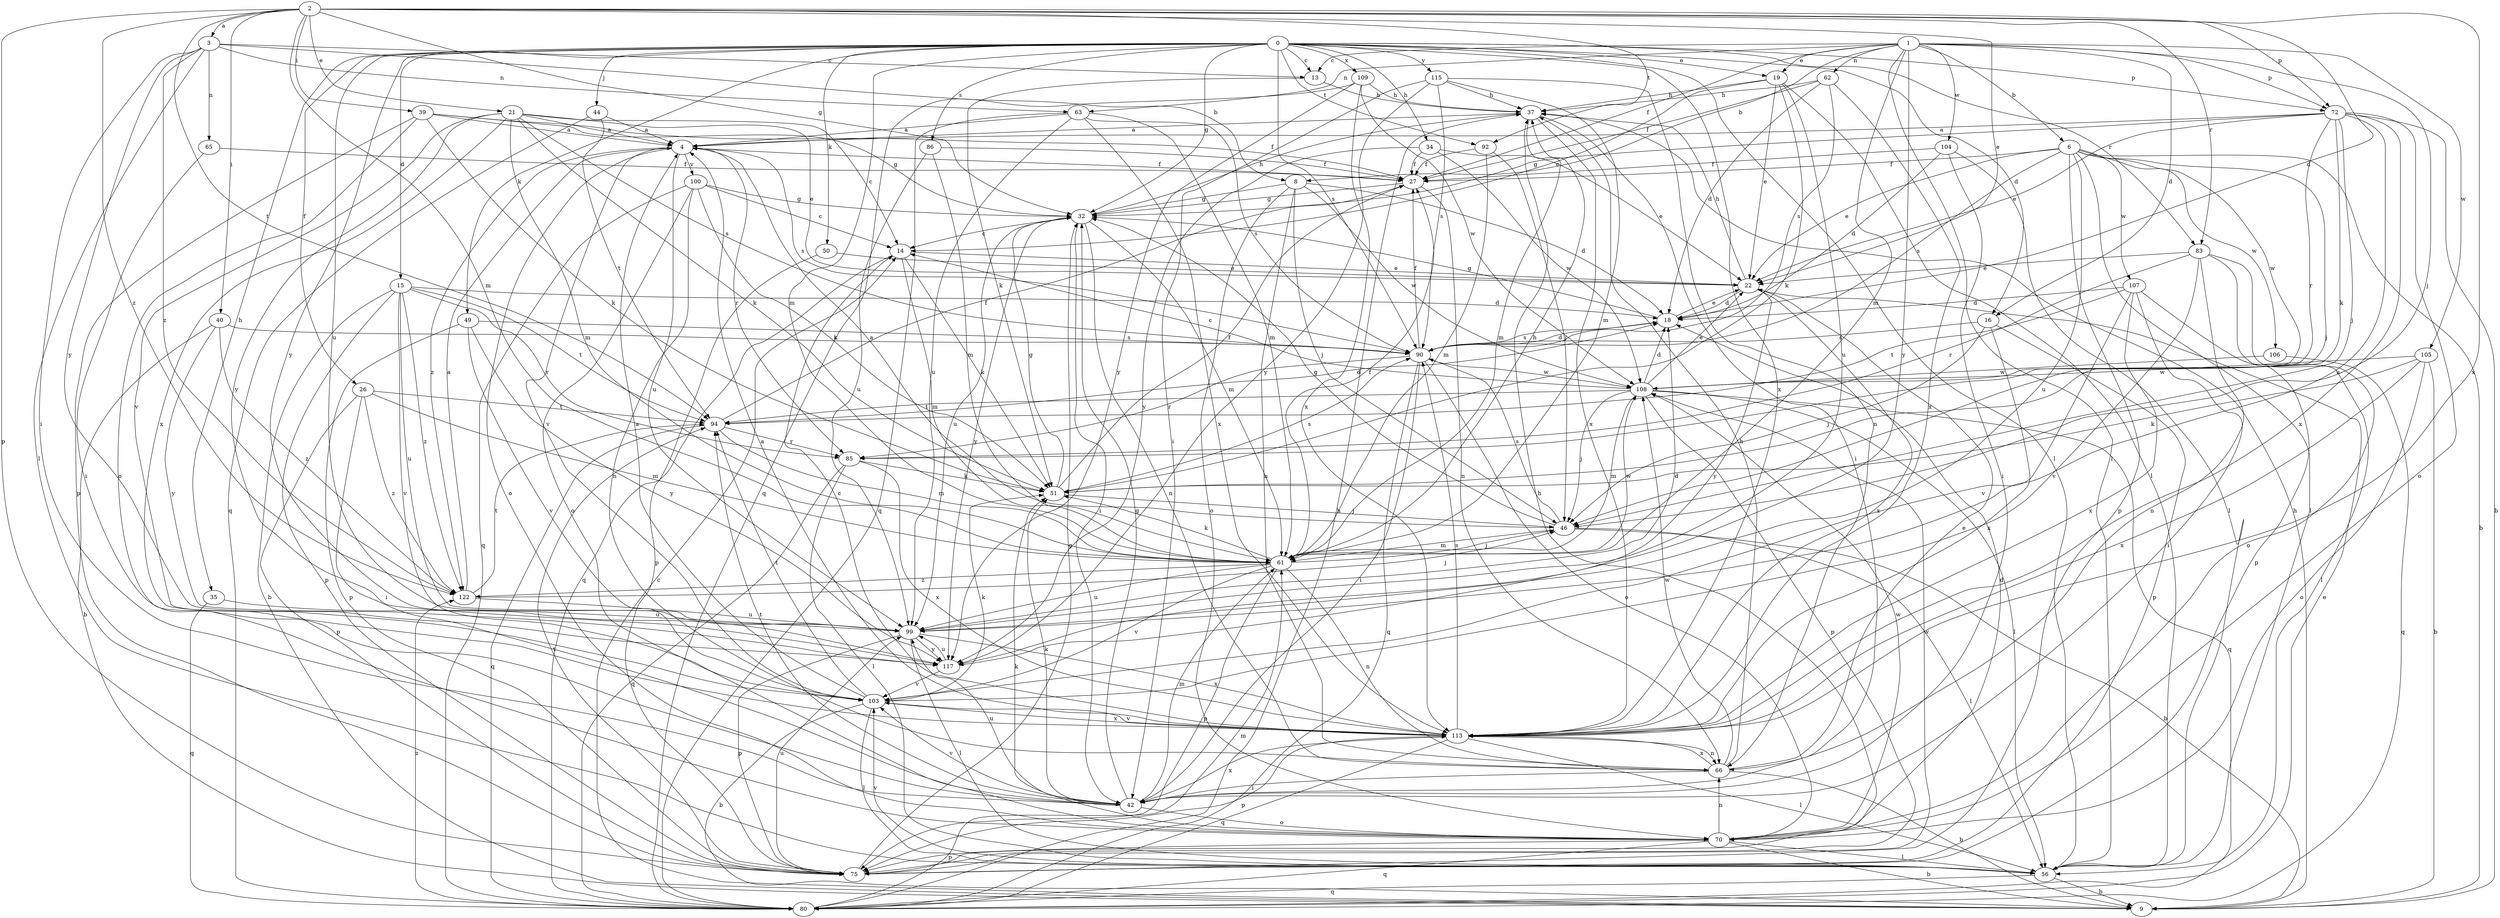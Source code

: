 strict digraph  {
0;
1;
2;
3;
4;
6;
8;
9;
13;
14;
15;
16;
18;
19;
21;
22;
26;
27;
32;
34;
35;
37;
39;
40;
42;
44;
46;
49;
50;
51;
56;
61;
62;
63;
65;
66;
70;
72;
75;
80;
83;
85;
86;
90;
92;
94;
99;
100;
103;
104;
105;
106;
107;
108;
109;
113;
115;
117;
122;
0 -> 13  [label=c];
0 -> 15  [label=d];
0 -> 16  [label=d];
0 -> 19  [label=e];
0 -> 26  [label=f];
0 -> 32  [label=g];
0 -> 34  [label=h];
0 -> 35  [label=h];
0 -> 44  [label=j];
0 -> 49  [label=k];
0 -> 50  [label=k];
0 -> 56  [label=l];
0 -> 61  [label=m];
0 -> 72  [label=p];
0 -> 83  [label=r];
0 -> 86  [label=s];
0 -> 90  [label=s];
0 -> 92  [label=t];
0 -> 99  [label=u];
0 -> 109  [label=x];
0 -> 113  [label=x];
0 -> 115  [label=y];
0 -> 117  [label=y];
1 -> 6  [label=b];
1 -> 8  [label=b];
1 -> 13  [label=c];
1 -> 16  [label=d];
1 -> 19  [label=e];
1 -> 27  [label=f];
1 -> 46  [label=j];
1 -> 56  [label=l];
1 -> 61  [label=m];
1 -> 62  [label=n];
1 -> 63  [label=n];
1 -> 72  [label=p];
1 -> 104  [label=w];
1 -> 105  [label=w];
1 -> 117  [label=y];
2 -> 3  [label=a];
2 -> 18  [label=d];
2 -> 21  [label=e];
2 -> 22  [label=e];
2 -> 32  [label=g];
2 -> 39  [label=i];
2 -> 40  [label=i];
2 -> 61  [label=m];
2 -> 72  [label=p];
2 -> 75  [label=p];
2 -> 83  [label=r];
2 -> 92  [label=t];
2 -> 94  [label=t];
2 -> 113  [label=x];
2 -> 122  [label=z];
3 -> 8  [label=b];
3 -> 13  [label=c];
3 -> 42  [label=i];
3 -> 56  [label=l];
3 -> 63  [label=n];
3 -> 65  [label=n];
3 -> 117  [label=y];
3 -> 122  [label=z];
4 -> 27  [label=f];
4 -> 70  [label=o];
4 -> 85  [label=r];
4 -> 90  [label=s];
4 -> 99  [label=u];
4 -> 100  [label=v];
4 -> 103  [label=v];
4 -> 122  [label=z];
6 -> 9  [label=b];
6 -> 22  [label=e];
6 -> 27  [label=f];
6 -> 46  [label=j];
6 -> 56  [label=l];
6 -> 75  [label=p];
6 -> 90  [label=s];
6 -> 99  [label=u];
6 -> 106  [label=w];
6 -> 107  [label=w];
6 -> 108  [label=w];
8 -> 18  [label=d];
8 -> 32  [label=g];
8 -> 46  [label=j];
8 -> 66  [label=n];
8 -> 70  [label=o];
8 -> 108  [label=w];
9 -> 14  [label=c];
9 -> 37  [label=h];
13 -> 37  [label=h];
13 -> 51  [label=k];
14 -> 22  [label=e];
14 -> 51  [label=k];
14 -> 61  [label=m];
14 -> 80  [label=q];
15 -> 9  [label=b];
15 -> 18  [label=d];
15 -> 75  [label=p];
15 -> 85  [label=r];
15 -> 94  [label=t];
15 -> 99  [label=u];
15 -> 103  [label=v];
15 -> 122  [label=z];
16 -> 46  [label=j];
16 -> 75  [label=p];
16 -> 90  [label=s];
16 -> 113  [label=x];
18 -> 22  [label=e];
18 -> 32  [label=g];
18 -> 90  [label=s];
19 -> 14  [label=c];
19 -> 22  [label=e];
19 -> 37  [label=h];
19 -> 51  [label=k];
19 -> 56  [label=l];
19 -> 99  [label=u];
21 -> 4  [label=a];
21 -> 14  [label=c];
21 -> 22  [label=e];
21 -> 51  [label=k];
21 -> 61  [label=m];
21 -> 90  [label=s];
21 -> 103  [label=v];
21 -> 113  [label=x];
21 -> 117  [label=y];
22 -> 18  [label=d];
22 -> 37  [label=h];
22 -> 113  [label=x];
22 -> 117  [label=y];
26 -> 42  [label=i];
26 -> 61  [label=m];
26 -> 75  [label=p];
26 -> 94  [label=t];
26 -> 122  [label=z];
27 -> 32  [label=g];
27 -> 66  [label=n];
32 -> 14  [label=c];
32 -> 37  [label=h];
32 -> 42  [label=i];
32 -> 61  [label=m];
32 -> 66  [label=n];
32 -> 99  [label=u];
32 -> 117  [label=y];
34 -> 22  [label=e];
34 -> 27  [label=f];
34 -> 108  [label=w];
34 -> 117  [label=y];
35 -> 80  [label=q];
35 -> 99  [label=u];
37 -> 4  [label=a];
37 -> 42  [label=i];
37 -> 61  [label=m];
37 -> 113  [label=x];
39 -> 4  [label=a];
39 -> 27  [label=f];
39 -> 32  [label=g];
39 -> 51  [label=k];
39 -> 70  [label=o];
39 -> 75  [label=p];
40 -> 9  [label=b];
40 -> 90  [label=s];
40 -> 117  [label=y];
40 -> 122  [label=z];
42 -> 32  [label=g];
42 -> 51  [label=k];
42 -> 61  [label=m];
42 -> 70  [label=o];
42 -> 94  [label=t];
42 -> 99  [label=u];
42 -> 103  [label=v];
42 -> 113  [label=x];
44 -> 4  [label=a];
44 -> 80  [label=q];
44 -> 94  [label=t];
46 -> 4  [label=a];
46 -> 9  [label=b];
46 -> 32  [label=g];
46 -> 56  [label=l];
46 -> 61  [label=m];
46 -> 90  [label=s];
49 -> 75  [label=p];
49 -> 90  [label=s];
49 -> 103  [label=v];
49 -> 117  [label=y];
50 -> 22  [label=e];
50 -> 75  [label=p];
51 -> 27  [label=f];
51 -> 32  [label=g];
51 -> 46  [label=j];
51 -> 90  [label=s];
56 -> 9  [label=b];
56 -> 80  [label=q];
56 -> 103  [label=v];
61 -> 27  [label=f];
61 -> 37  [label=h];
61 -> 46  [label=j];
61 -> 51  [label=k];
61 -> 66  [label=n];
61 -> 75  [label=p];
61 -> 99  [label=u];
61 -> 103  [label=v];
61 -> 108  [label=w];
61 -> 122  [label=z];
62 -> 18  [label=d];
62 -> 27  [label=f];
62 -> 37  [label=h];
62 -> 90  [label=s];
62 -> 113  [label=x];
63 -> 4  [label=a];
63 -> 61  [label=m];
63 -> 80  [label=q];
63 -> 90  [label=s];
63 -> 99  [label=u];
63 -> 113  [label=x];
65 -> 27  [label=f];
65 -> 42  [label=i];
66 -> 9  [label=b];
66 -> 22  [label=e];
66 -> 37  [label=h];
66 -> 42  [label=i];
66 -> 108  [label=w];
66 -> 113  [label=x];
70 -> 9  [label=b];
70 -> 18  [label=d];
70 -> 51  [label=k];
70 -> 56  [label=l];
70 -> 66  [label=n];
70 -> 75  [label=p];
70 -> 80  [label=q];
70 -> 108  [label=w];
72 -> 4  [label=a];
72 -> 9  [label=b];
72 -> 22  [label=e];
72 -> 32  [label=g];
72 -> 46  [label=j];
72 -> 51  [label=k];
72 -> 70  [label=o];
72 -> 85  [label=r];
72 -> 99  [label=u];
72 -> 113  [label=x];
75 -> 32  [label=g];
75 -> 37  [label=h];
75 -> 94  [label=t];
75 -> 99  [label=u];
75 -> 108  [label=w];
80 -> 22  [label=e];
80 -> 37  [label=h];
80 -> 61  [label=m];
80 -> 122  [label=z];
83 -> 22  [label=e];
83 -> 66  [label=n];
83 -> 70  [label=o];
83 -> 75  [label=p];
83 -> 85  [label=r];
83 -> 103  [label=v];
85 -> 51  [label=k];
85 -> 56  [label=l];
85 -> 80  [label=q];
85 -> 113  [label=x];
86 -> 27  [label=f];
86 -> 61  [label=m];
86 -> 99  [label=u];
90 -> 18  [label=d];
90 -> 27  [label=f];
90 -> 42  [label=i];
90 -> 70  [label=o];
90 -> 80  [label=q];
90 -> 85  [label=r];
90 -> 108  [label=w];
92 -> 27  [label=f];
92 -> 46  [label=j];
92 -> 61  [label=m];
94 -> 18  [label=d];
94 -> 27  [label=f];
94 -> 61  [label=m];
94 -> 80  [label=q];
94 -> 85  [label=r];
99 -> 18  [label=d];
99 -> 56  [label=l];
99 -> 75  [label=p];
99 -> 113  [label=x];
99 -> 117  [label=y];
100 -> 14  [label=c];
100 -> 32  [label=g];
100 -> 51  [label=k];
100 -> 66  [label=n];
100 -> 70  [label=o];
100 -> 80  [label=q];
103 -> 4  [label=a];
103 -> 9  [label=b];
103 -> 51  [label=k];
103 -> 56  [label=l];
103 -> 94  [label=t];
103 -> 113  [label=x];
104 -> 18  [label=d];
104 -> 27  [label=f];
104 -> 42  [label=i];
104 -> 56  [label=l];
105 -> 9  [label=b];
105 -> 51  [label=k];
105 -> 70  [label=o];
105 -> 108  [label=w];
105 -> 113  [label=x];
106 -> 80  [label=q];
106 -> 108  [label=w];
107 -> 18  [label=d];
107 -> 42  [label=i];
107 -> 56  [label=l];
107 -> 94  [label=t];
107 -> 103  [label=v];
107 -> 113  [label=x];
108 -> 14  [label=c];
108 -> 18  [label=d];
108 -> 22  [label=e];
108 -> 46  [label=j];
108 -> 56  [label=l];
108 -> 61  [label=m];
108 -> 75  [label=p];
108 -> 80  [label=q];
108 -> 94  [label=t];
109 -> 37  [label=h];
109 -> 80  [label=q];
109 -> 108  [label=w];
109 -> 113  [label=x];
109 -> 117  [label=y];
113 -> 4  [label=a];
113 -> 14  [label=c];
113 -> 56  [label=l];
113 -> 66  [label=n];
113 -> 75  [label=p];
113 -> 80  [label=q];
113 -> 90  [label=s];
113 -> 103  [label=v];
115 -> 37  [label=h];
115 -> 42  [label=i];
115 -> 61  [label=m];
115 -> 66  [label=n];
115 -> 90  [label=s];
115 -> 117  [label=y];
117 -> 99  [label=u];
117 -> 103  [label=v];
122 -> 4  [label=a];
122 -> 46  [label=j];
122 -> 94  [label=t];
122 -> 99  [label=u];
}
